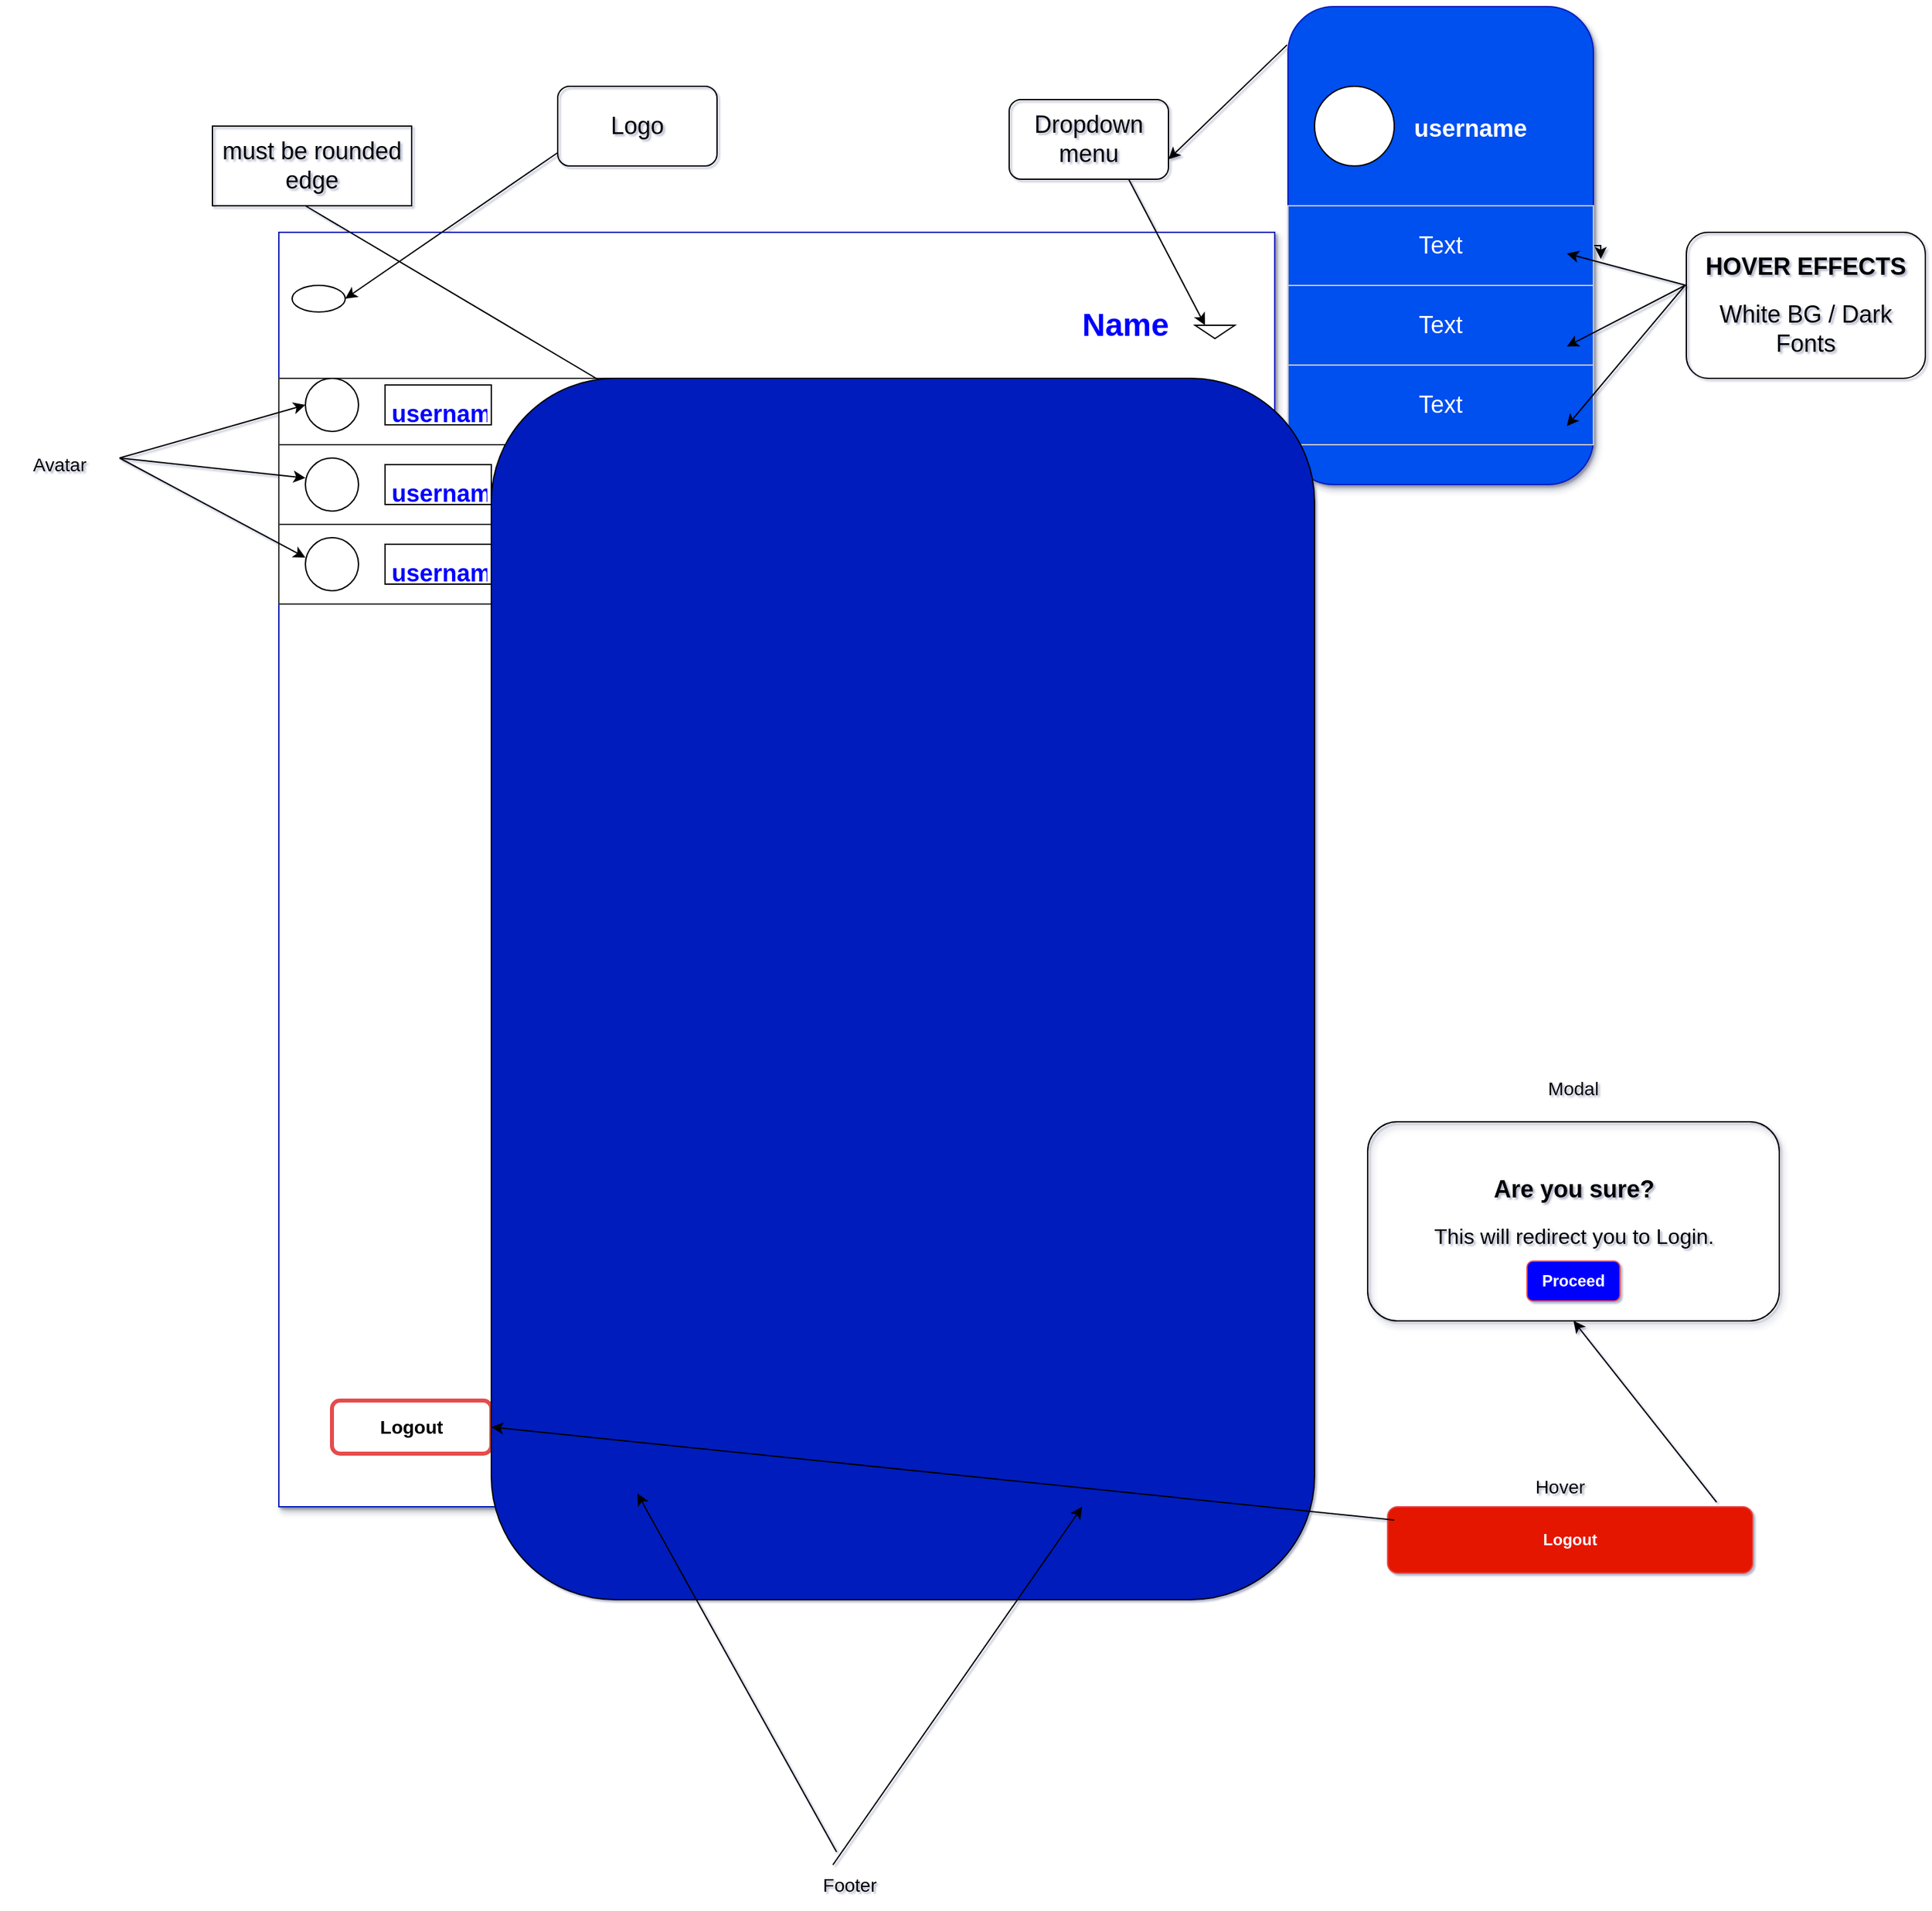 <mxfile version="22.0.8" type="device" pages="2">
  <diagram name="Page-1" id="lVLWoPq1EGlYc1PeNUr_">
    <mxGraphModel dx="2745" dy="2135" grid="1" gridSize="10" guides="1" tooltips="1" connect="1" arrows="1" fold="1" page="1" pageScale="1" pageWidth="850" pageHeight="1100" math="0" shadow="1">
      <root>
        <mxCell id="0" />
        <mxCell id="1" parent="0" />
        <mxCell id="vKxXAOoxF7x5TsDzAXHX-1" value="" style="rounded=0;whiteSpace=wrap;html=1;strokeColor=#001DBC;fillColor=#FFFFFF;fontColor=#ffffff;shadow=1;" parent="1" vertex="1">
          <mxGeometry x="70" y="-410" width="750" height="960" as="geometry" />
        </mxCell>
        <mxCell id="vKxXAOoxF7x5TsDzAXHX-7" value="" style="triangle;whiteSpace=wrap;html=1;align=center;verticalAlign=middle;fontFamily=Helvetica;fontSize=12;direction=south;fontColor=#0000FF;" parent="1" vertex="1">
          <mxGeometry x="760" y="-340" width="30" height="10" as="geometry" />
        </mxCell>
        <mxCell id="vKxXAOoxF7x5TsDzAXHX-8" value="&lt;h1&gt;&lt;font&gt;Name&lt;/font&gt;&lt;/h1&gt;" style="text;html=1;strokeColor=none;fillColor=none;spacing=5;spacingTop=-20;whiteSpace=wrap;overflow=hidden;rounded=0;fontSize=12;fontFamily=Helvetica;fontColor=#0000FF;" parent="1" vertex="1">
          <mxGeometry x="670" y="-360" width="80" height="30" as="geometry" />
        </mxCell>
        <mxCell id="vKxXAOoxF7x5TsDzAXHX-34" value="" style="rounded=0;whiteSpace=wrap;html=1;strokeColor=#303030;align=center;verticalAlign=middle;fontFamily=Helvetica;fontSize=12;fontColor=#000000;fillColor=none;" parent="1" vertex="1">
          <mxGeometry x="70" y="-300" width="260" height="50" as="geometry" />
        </mxCell>
        <mxCell id="vKxXAOoxF7x5TsDzAXHX-35" value="" style="rounded=0;whiteSpace=wrap;html=1;strokeColor=#303030;align=center;verticalAlign=middle;fontFamily=Helvetica;fontSize=12;fontColor=#000000;fillColor=none;" parent="1" vertex="1">
          <mxGeometry x="70" y="-250" width="200" height="60" as="geometry" />
        </mxCell>
        <mxCell id="vKxXAOoxF7x5TsDzAXHX-36" value="" style="rounded=0;whiteSpace=wrap;html=1;strokeColor=#303030;align=center;verticalAlign=middle;fontFamily=Helvetica;fontSize=12;fontColor=#000000;fillColor=none;" parent="1" vertex="1">
          <mxGeometry x="70" y="-190" width="200" height="60" as="geometry" />
        </mxCell>
        <mxCell id="vKxXAOoxF7x5TsDzAXHX-37" value="" style="ellipse;whiteSpace=wrap;html=1;aspect=fixed;align=center;verticalAlign=middle;fontFamily=Helvetica;fontSize=12;strokeColor=#000000;fontColor=#0000FF;" parent="1" vertex="1">
          <mxGeometry x="90" y="-300" width="40" height="40" as="geometry" />
        </mxCell>
        <mxCell id="vKxXAOoxF7x5TsDzAXHX-38" value="" style="ellipse;whiteSpace=wrap;html=1;aspect=fixed;align=center;verticalAlign=middle;fontFamily=Helvetica;fontSize=12;strokeColor=#000000;fontColor=#0000FF;" parent="1" vertex="1">
          <mxGeometry x="90" y="-240" width="40" height="40" as="geometry" />
        </mxCell>
        <mxCell id="vKxXAOoxF7x5TsDzAXHX-39" value="" style="ellipse;whiteSpace=wrap;html=1;aspect=fixed;align=center;verticalAlign=middle;fontFamily=Helvetica;fontSize=12;strokeColor=#000000;fontColor=#0000FF;" parent="1" vertex="1">
          <mxGeometry x="90" y="-180" width="40" height="40" as="geometry" />
        </mxCell>
        <mxCell id="vKxXAOoxF7x5TsDzAXHX-42" value="&lt;h1&gt;&lt;font style=&quot;font-size: 18px;&quot;&gt;username&lt;/font&gt;&lt;/h1&gt;" style="text;html=1;strokeColor=#000000;fillColor=none;spacing=5;spacingTop=-20;whiteSpace=wrap;overflow=hidden;rounded=0;fontSize=12;fontFamily=Helvetica;fontColor=#0000FF;" parent="1" vertex="1">
          <mxGeometry x="150" y="-295" width="80" height="30" as="geometry" />
        </mxCell>
        <mxCell id="vKxXAOoxF7x5TsDzAXHX-43" value="&lt;h1&gt;&lt;font style=&quot;font-size: 18px;&quot;&gt;username&lt;/font&gt;&lt;/h1&gt;" style="text;html=1;strokeColor=#000000;fillColor=none;spacing=5;spacingTop=-20;whiteSpace=wrap;overflow=hidden;rounded=0;fontSize=12;fontFamily=Helvetica;fontColor=#0000FF;" parent="1" vertex="1">
          <mxGeometry x="150" y="-175" width="80" height="30" as="geometry" />
        </mxCell>
        <mxCell id="vKxXAOoxF7x5TsDzAXHX-44" value="&lt;h1&gt;&lt;font style=&quot;font-size: 18px;&quot;&gt;username&lt;/font&gt;&lt;/h1&gt;" style="text;html=1;strokeColor=#000000;fillColor=none;spacing=5;spacingTop=-20;whiteSpace=wrap;overflow=hidden;rounded=0;fontSize=12;fontFamily=Helvetica;fontColor=#0000FF;" parent="1" vertex="1">
          <mxGeometry x="150" y="-235" width="80" height="30" as="geometry" />
        </mxCell>
        <mxCell id="vKxXAOoxF7x5TsDzAXHX-45" value="&lt;b&gt;&lt;font color=&quot;#000000&quot; style=&quot;font-size: 14px;&quot;&gt;Logout&lt;/font&gt;&lt;/b&gt;" style="rounded=1;whiteSpace=wrap;html=1;strokeColor=#e64c4c;align=center;verticalAlign=middle;fontFamily=Helvetica;fontSize=12;fillColor=none;fontColor=#ffffff;strokeWidth=3;" parent="1" vertex="1">
          <mxGeometry x="110" y="470" width="120" height="40" as="geometry" />
        </mxCell>
        <mxCell id="vKxXAOoxF7x5TsDzAXHX-46" value="" style="endArrow=classic;html=1;rounded=0;fontFamily=Helvetica;fontSize=12;fontColor=default;entryX=1;entryY=0.25;entryDx=0;entryDy=0;" parent="1" target="vKxXAOoxF7x5TsDzAXHX-34" edge="1">
          <mxGeometry width="50" height="50" relative="1" as="geometry">
            <mxPoint x="90" y="-430" as="sourcePoint" />
            <mxPoint x="170" y="-470" as="targetPoint" />
          </mxGeometry>
        </mxCell>
        <mxCell id="vKxXAOoxF7x5TsDzAXHX-47" value="&lt;font style=&quot;font-size: 18px;&quot;&gt;must be rounded edge&lt;/font&gt;" style="rounded=0;whiteSpace=wrap;html=1;strokeColor=default;align=center;verticalAlign=middle;fontFamily=Helvetica;fontSize=12;fontColor=default;fillColor=none;" parent="1" vertex="1">
          <mxGeometry x="20" y="-490" width="150" height="60" as="geometry" />
        </mxCell>
        <mxCell id="vKxXAOoxF7x5TsDzAXHX-48" value="" style="ellipse;whiteSpace=wrap;html=1;align=center;verticalAlign=middle;fontFamily=Helvetica;fontSize=12;" parent="1" vertex="1">
          <mxGeometry x="80" y="-370" width="40" height="20" as="geometry" />
        </mxCell>
        <mxCell id="vKxXAOoxF7x5TsDzAXHX-49" value="" style="endArrow=classic;html=1;rounded=0;fontFamily=Helvetica;fontSize=12;fontColor=default;entryX=1;entryY=0.5;entryDx=0;entryDy=0;" parent="1" target="vKxXAOoxF7x5TsDzAXHX-48" edge="1">
          <mxGeometry width="50" height="50" relative="1" as="geometry">
            <mxPoint x="280" y="-470" as="sourcePoint" />
            <mxPoint x="330" y="-520" as="targetPoint" />
          </mxGeometry>
        </mxCell>
        <mxCell id="vKxXAOoxF7x5TsDzAXHX-50" value="&lt;font style=&quot;font-size: 18px;&quot;&gt;Logo&lt;/font&gt;" style="rounded=1;whiteSpace=wrap;html=1;strokeColor=default;align=center;verticalAlign=middle;fontFamily=Helvetica;fontSize=12;fontColor=default;fillColor=none;" parent="1" vertex="1">
          <mxGeometry x="280" y="-520" width="120" height="60" as="geometry" />
        </mxCell>
        <mxCell id="w9ghKJOj-9DH3uNxo7DU-1" value="&lt;font style=&quot;font-size: 14px;&quot;&gt;&lt;i&gt;Privacy Policy&lt;/i&gt;&lt;/font&gt;" style="text;html=1;strokeColor=none;fillColor=none;align=center;verticalAlign=middle;whiteSpace=wrap;rounded=0;fontSize=12;fontFamily=Helvetica;fontColor=default;" parent="1" vertex="1">
          <mxGeometry x="265" y="510" width="150" height="30" as="geometry" />
        </mxCell>
        <mxCell id="w9ghKJOj-9DH3uNxo7DU-2" value="&lt;font style=&quot;font-size: 14px;&quot;&gt;&lt;i&gt;c 2023 CHATAPP&lt;/i&gt;&lt;/font&gt;" style="text;html=1;strokeColor=none;fillColor=none;align=center;verticalAlign=middle;whiteSpace=wrap;rounded=0;fontSize=12;fontFamily=Helvetica;fontColor=default;" parent="1" vertex="1">
          <mxGeometry x="600" y="510" width="150" height="30" as="geometry" />
        </mxCell>
        <mxCell id="of--WqFusbXO4hyjCrlu-4" value="" style="endArrow=classic;html=1;rounded=0;fontFamily=Helvetica;fontSize=12;fontColor=default;entryX=0;entryY=0.75;entryDx=0;entryDy=0;" parent="1" target="vKxXAOoxF7x5TsDzAXHX-7" edge="1">
          <mxGeometry width="50" height="50" relative="1" as="geometry">
            <mxPoint x="710" y="-450" as="sourcePoint" />
            <mxPoint x="770" y="-470" as="targetPoint" />
          </mxGeometry>
        </mxCell>
        <mxCell id="of--WqFusbXO4hyjCrlu-5" value="&lt;font style=&quot;font-size: 18px;&quot;&gt;Dropdown menu&lt;/font&gt;" style="rounded=1;whiteSpace=wrap;html=1;strokeColor=default;align=center;verticalAlign=middle;fontFamily=Helvetica;fontSize=12;fontColor=default;fillColor=none;" parent="1" vertex="1">
          <mxGeometry x="620" y="-510" width="120" height="60" as="geometry" />
        </mxCell>
        <mxCell id="of--WqFusbXO4hyjCrlu-6" value="" style="endArrow=classic;html=1;rounded=0;fontFamily=Helvetica;fontSize=12;fontColor=default;exitX=-0.003;exitY=0.08;exitDx=0;exitDy=0;exitPerimeter=0;entryX=1;entryY=0.75;entryDx=0;entryDy=0;" parent="1" source="of--WqFusbXO4hyjCrlu-7" target="of--WqFusbXO4hyjCrlu-5" edge="1">
          <mxGeometry width="50" height="50" relative="1" as="geometry">
            <mxPoint x="750" y="-465" as="sourcePoint" />
            <mxPoint x="1120" y="-306" as="targetPoint" />
          </mxGeometry>
        </mxCell>
        <mxCell id="of--WqFusbXO4hyjCrlu-7" value="" style="rounded=1;whiteSpace=wrap;html=1;strokeColor=#001DBC;align=center;verticalAlign=middle;fontFamily=Helvetica;fontSize=12;fontColor=#ffffff;fillColor=#0050ef;shadow=1;" parent="1" vertex="1">
          <mxGeometry x="830" y="-580" width="230" height="360" as="geometry" />
        </mxCell>
        <mxCell id="of--WqFusbXO4hyjCrlu-8" style="edgeStyle=orthogonalEdgeStyle;rounded=0;orthogonalLoop=1;jettySize=auto;html=1;exitX=1;exitY=0.5;exitDx=0;exitDy=0;entryX=1.024;entryY=0.528;entryDx=0;entryDy=0;entryPerimeter=0;fontFamily=Helvetica;fontSize=12;fontColor=default;" parent="1" source="of--WqFusbXO4hyjCrlu-7" target="of--WqFusbXO4hyjCrlu-7" edge="1">
          <mxGeometry relative="1" as="geometry" />
        </mxCell>
        <mxCell id="of--WqFusbXO4hyjCrlu-13" value="" style="rounded=0;whiteSpace=wrap;html=1;strokeColor=#C7C7C7;align=center;verticalAlign=middle;fontFamily=Helvetica;fontSize=12;fontColor=default;fillColor=none;" parent="1" vertex="1">
          <mxGeometry x="830" y="-430" width="230" height="60" as="geometry" />
        </mxCell>
        <mxCell id="of--WqFusbXO4hyjCrlu-14" value="" style="rounded=0;whiteSpace=wrap;html=1;strokeColor=#C7C7C7;align=center;verticalAlign=middle;fontFamily=Helvetica;fontSize=12;fontColor=default;fillColor=none;" parent="1" vertex="1">
          <mxGeometry x="830" y="-370" width="230" height="60" as="geometry" />
        </mxCell>
        <mxCell id="of--WqFusbXO4hyjCrlu-15" value="" style="rounded=0;whiteSpace=wrap;html=1;strokeColor=#C7C7C7;align=center;verticalAlign=middle;fontFamily=Helvetica;fontSize=12;fontColor=default;fillColor=none;" parent="1" vertex="1">
          <mxGeometry x="830" y="-310" width="230" height="60" as="geometry" />
        </mxCell>
        <mxCell id="of--WqFusbXO4hyjCrlu-18" value="" style="endArrow=classic;html=1;rounded=0;fontFamily=Helvetica;fontSize=12;fontColor=default;entryX=1;entryY=0.75;entryDx=0;entryDy=0;" parent="1" edge="1">
          <mxGeometry width="50" height="50" relative="1" as="geometry">
            <mxPoint x="1130" y="-370" as="sourcePoint" />
            <mxPoint x="1040" y="-394" as="targetPoint" />
          </mxGeometry>
        </mxCell>
        <mxCell id="of--WqFusbXO4hyjCrlu-19" value="" style="endArrow=classic;html=1;rounded=0;fontFamily=Helvetica;fontSize=12;fontColor=default;exitX=-0.003;exitY=0.08;exitDx=0;exitDy=0;exitPerimeter=0;entryX=1;entryY=0.75;entryDx=0;entryDy=0;" parent="1" edge="1">
          <mxGeometry width="50" height="50" relative="1" as="geometry">
            <mxPoint x="1129" y="-370" as="sourcePoint" />
            <mxPoint x="1040" y="-324" as="targetPoint" />
          </mxGeometry>
        </mxCell>
        <mxCell id="of--WqFusbXO4hyjCrlu-20" value="" style="endArrow=classic;html=1;rounded=0;fontFamily=Helvetica;fontSize=12;fontColor=default;entryX=1;entryY=0.75;entryDx=0;entryDy=0;" parent="1" edge="1">
          <mxGeometry width="50" height="50" relative="1" as="geometry">
            <mxPoint x="1129" y="-370" as="sourcePoint" />
            <mxPoint x="1040" y="-264" as="targetPoint" />
          </mxGeometry>
        </mxCell>
        <mxCell id="of--WqFusbXO4hyjCrlu-21" value="&lt;b&gt;&lt;font style=&quot;font-size: 18px;&quot;&gt;HOVER EFFECTS&lt;br&gt;&lt;/font&gt;&lt;/b&gt;&lt;br&gt;&lt;font style=&quot;font-size: 18px;&quot;&gt;White BG / Dark Fonts&lt;/font&gt;" style="rounded=1;whiteSpace=wrap;html=1;strokeColor=default;align=center;verticalAlign=middle;fontFamily=Helvetica;fontSize=12;fontColor=default;fillColor=none;" parent="1" vertex="1">
          <mxGeometry x="1130" y="-410" width="180" height="110" as="geometry" />
        </mxCell>
        <mxCell id="of--WqFusbXO4hyjCrlu-22" value="&lt;font color=&quot;#ffffff&quot; style=&quot;font-size: 18px;&quot;&gt;Text&lt;/font&gt;" style="text;html=1;strokeColor=none;fillColor=none;align=center;verticalAlign=middle;whiteSpace=wrap;rounded=0;fontSize=12;fontFamily=Helvetica;fontColor=default;" parent="1" vertex="1">
          <mxGeometry x="915" y="-415" width="60" height="30" as="geometry" />
        </mxCell>
        <mxCell id="of--WqFusbXO4hyjCrlu-25" value="" style="ellipse;whiteSpace=wrap;html=1;aspect=fixed;align=center;verticalAlign=middle;fontFamily=Helvetica;fontSize=12;" parent="1" vertex="1">
          <mxGeometry x="850" y="-520" width="60" height="60" as="geometry" />
        </mxCell>
        <mxCell id="of--WqFusbXO4hyjCrlu-26" value="&lt;h1&gt;&lt;font color=&quot;#ffffff&quot; style=&quot;font-size: 18px;&quot;&gt;username&lt;/font&gt;&lt;/h1&gt;" style="text;html=1;strokeColor=none;fillColor=none;spacing=5;spacingTop=-20;whiteSpace=wrap;overflow=hidden;rounded=0;fontSize=12;fontFamily=Helvetica;fontColor=default;" parent="1" vertex="1">
          <mxGeometry x="920" y="-510" width="100" height="30" as="geometry" />
        </mxCell>
        <mxCell id="of--WqFusbXO4hyjCrlu-27" value="&lt;font color=&quot;#ffffff&quot; style=&quot;font-size: 18px;&quot;&gt;Text&lt;/font&gt;" style="text;html=1;strokeColor=none;fillColor=none;align=center;verticalAlign=middle;whiteSpace=wrap;rounded=0;fontSize=12;fontFamily=Helvetica;fontColor=default;" parent="1" vertex="1">
          <mxGeometry x="915" y="-295" width="60" height="30" as="geometry" />
        </mxCell>
        <mxCell id="of--WqFusbXO4hyjCrlu-28" value="&lt;font color=&quot;#ffffff&quot; style=&quot;font-size: 18px;&quot;&gt;Text&lt;/font&gt;" style="text;html=1;strokeColor=none;fillColor=none;align=center;verticalAlign=middle;whiteSpace=wrap;rounded=0;fontSize=12;fontFamily=Helvetica;fontColor=default;" parent="1" vertex="1">
          <mxGeometry x="915" y="-355" width="60" height="30" as="geometry" />
        </mxCell>
        <mxCell id="of--WqFusbXO4hyjCrlu-30" value="" style="rounded=1;whiteSpace=wrap;html=1;strokeColor=#000000;align=center;verticalAlign=middle;fontFamily=Helvetica;fontSize=12;fontColor=default;fillColor=none;shadow=1;" parent="1" vertex="1">
          <mxGeometry x="890" y="260" width="310" height="150" as="geometry" />
        </mxCell>
        <mxCell id="of--WqFusbXO4hyjCrlu-31" value="&lt;font style=&quot;font-size: 14px;&quot;&gt;Modal&lt;/font&gt;" style="text;html=1;strokeColor=none;fillColor=none;align=center;verticalAlign=middle;whiteSpace=wrap;rounded=0;fontSize=12;fontFamily=Helvetica;fontColor=default;" parent="1" vertex="1">
          <mxGeometry x="970" y="220" width="150" height="30" as="geometry" />
        </mxCell>
        <mxCell id="of--WqFusbXO4hyjCrlu-32" value="&lt;font style=&quot;&quot;&gt;&lt;b style=&quot;&quot;&gt;&lt;font style=&quot;font-size: 18px;&quot;&gt;Are you sure?&lt;/font&gt;&lt;/b&gt;&lt;br&gt;&lt;br&gt;&lt;font size=&quot;3&quot;&gt;This will redirect you to Login.&lt;/font&gt;&lt;br&gt;&lt;/font&gt;" style="text;html=1;strokeColor=none;fillColor=none;align=center;verticalAlign=middle;whiteSpace=wrap;rounded=0;fontSize=12;fontFamily=Helvetica;fontColor=default;" parent="1" vertex="1">
          <mxGeometry x="897.5" y="290" width="295" height="75" as="geometry" />
        </mxCell>
        <mxCell id="of--WqFusbXO4hyjCrlu-34" value="&lt;b style=&quot;border-color: var(--border-color);&quot;&gt;Proceed&lt;/b&gt;" style="rounded=1;whiteSpace=wrap;html=1;strokeColor=#e64c4c;align=center;verticalAlign=middle;fontFamily=Helvetica;fontSize=12;fillColor=#0000FF;fontColor=#ffffff;" parent="1" vertex="1">
          <mxGeometry x="1010" y="365" width="70" height="30" as="geometry" />
        </mxCell>
        <mxCell id="of--WqFusbXO4hyjCrlu-35" value="&lt;b style=&quot;border-color: var(--border-color);&quot;&gt;Logout&lt;/b&gt;" style="rounded=1;whiteSpace=wrap;html=1;strokeColor=#e64c4c;align=center;verticalAlign=middle;fontFamily=Helvetica;fontSize=12;fillColor=#e51400;fontColor=#ffffff;" parent="1" vertex="1">
          <mxGeometry x="905" y="550" width="275" height="50" as="geometry" />
        </mxCell>
        <mxCell id="of--WqFusbXO4hyjCrlu-36" value="&lt;font style=&quot;font-size: 14px;&quot;&gt;Hover&lt;/font&gt;" style="text;html=1;strokeColor=none;fillColor=none;align=center;verticalAlign=middle;whiteSpace=wrap;rounded=0;fontSize=12;fontFamily=Helvetica;fontColor=default;" parent="1" vertex="1">
          <mxGeometry x="960" y="520" width="150" height="30" as="geometry" />
        </mxCell>
        <mxCell id="of--WqFusbXO4hyjCrlu-37" value="" style="endArrow=classic;html=1;rounded=0;fontFamily=Helvetica;fontSize=12;fontColor=default;entryX=0.5;entryY=1;entryDx=0;entryDy=0;exitX=0.901;exitY=-0.069;exitDx=0;exitDy=0;exitPerimeter=0;" parent="1" source="of--WqFusbXO4hyjCrlu-35" target="of--WqFusbXO4hyjCrlu-30" edge="1">
          <mxGeometry width="50" height="50" relative="1" as="geometry">
            <mxPoint x="1190" y="480" as="sourcePoint" />
            <mxPoint x="950" y="450" as="targetPoint" />
          </mxGeometry>
        </mxCell>
        <mxCell id="of--WqFusbXO4hyjCrlu-39" value="" style="endArrow=classic;html=1;rounded=0;fontFamily=Helvetica;fontSize=12;fontColor=default;entryX=1;entryY=0.25;entryDx=0;entryDy=0;strokeColor=#000000;" parent="1" edge="1">
          <mxGeometry width="50" height="50" relative="1" as="geometry">
            <mxPoint x="-50" y="-240" as="sourcePoint" />
            <mxPoint x="90" y="-225" as="targetPoint" />
          </mxGeometry>
        </mxCell>
        <mxCell id="of--WqFusbXO4hyjCrlu-40" value="" style="endArrow=classic;html=1;rounded=0;fontFamily=Helvetica;fontSize=12;fontColor=default;entryX=0;entryY=0.5;entryDx=0;entryDy=0;strokeColor=#000000;" parent="1" target="vKxXAOoxF7x5TsDzAXHX-37" edge="1">
          <mxGeometry width="50" height="50" relative="1" as="geometry">
            <mxPoint x="-50" y="-240" as="sourcePoint" />
            <mxPoint x="100" y="-262.5" as="targetPoint" />
          </mxGeometry>
        </mxCell>
        <mxCell id="of--WqFusbXO4hyjCrlu-41" value="" style="endArrow=classic;html=1;rounded=0;fontFamily=Helvetica;fontSize=12;fontColor=default;entryX=1;entryY=0.25;entryDx=0;entryDy=0;strokeColor=#000000;" parent="1" edge="1">
          <mxGeometry width="50" height="50" relative="1" as="geometry">
            <mxPoint x="-50" y="-240" as="sourcePoint" />
            <mxPoint x="90" y="-165" as="targetPoint" />
          </mxGeometry>
        </mxCell>
        <mxCell id="of--WqFusbXO4hyjCrlu-42" value="&lt;font style=&quot;font-size: 14px;&quot;&gt;Avatar&lt;/font&gt;" style="text;html=1;strokeColor=none;fillColor=none;align=center;verticalAlign=middle;whiteSpace=wrap;rounded=0;fontSize=12;fontFamily=Helvetica;fontColor=default;" parent="1" vertex="1">
          <mxGeometry x="-140" y="-250" width="90" height="30" as="geometry" />
        </mxCell>
        <mxCell id="of--WqFusbXO4hyjCrlu-43" value="&lt;font style=&quot;font-size: 14px;&quot;&gt;Footer&lt;/font&gt;" style="text;html=1;strokeColor=none;fillColor=none;align=center;verticalAlign=middle;whiteSpace=wrap;rounded=0;fontSize=12;fontFamily=Helvetica;fontColor=default;" parent="1" vertex="1">
          <mxGeometry x="425" y="820" width="150" height="30" as="geometry" />
        </mxCell>
        <mxCell id="8E0dtT7NyN2146FydyYh-1" value="" style="rounded=1;whiteSpace=wrap;html=1;fillColor=#001DBC;" vertex="1" parent="1">
          <mxGeometry x="230" y="-300" width="620" height="920" as="geometry" />
        </mxCell>
        <mxCell id="of--WqFusbXO4hyjCrlu-2" value="" style="endArrow=classic;html=1;rounded=0;fontFamily=Helvetica;fontSize=12;fontColor=default;entryX=1;entryY=0.5;entryDx=0;entryDy=0;" parent="1" target="vKxXAOoxF7x5TsDzAXHX-45" edge="1">
          <mxGeometry width="50" height="50" relative="1" as="geometry">
            <mxPoint x="910" y="560" as="sourcePoint" />
            <mxPoint x="524.909" y="170" as="targetPoint" />
          </mxGeometry>
        </mxCell>
        <mxCell id="of--WqFusbXO4hyjCrlu-29" value="" style="endArrow=classic;html=1;rounded=0;fontFamily=Helvetica;fontSize=12;fontColor=default;exitX=0.415;exitY=-0.008;exitDx=0;exitDy=0;exitPerimeter=0;" parent="1" source="of--WqFusbXO4hyjCrlu-43" edge="1">
          <mxGeometry width="50" height="50" relative="1" as="geometry">
            <mxPoint x="500" y="810" as="sourcePoint" />
            <mxPoint x="675" y="550" as="targetPoint" />
          </mxGeometry>
        </mxCell>
        <mxCell id="of--WqFusbXO4hyjCrlu-1" value="" style="endArrow=classic;html=1;rounded=0;fontFamily=Helvetica;fontSize=12;fontColor=default;entryX=0.5;entryY=1;entryDx=0;entryDy=0;" parent="1" target="w9ghKJOj-9DH3uNxo7DU-1" edge="1">
          <mxGeometry width="50" height="50" relative="1" as="geometry">
            <mxPoint x="490" y="810" as="sourcePoint" />
            <mxPoint x="475" y="660" as="targetPoint" />
          </mxGeometry>
        </mxCell>
      </root>
    </mxGraphModel>
  </diagram>
  <diagram id="YSJ8xJ7dXc2SwB4g6aOj" name="Page-2">
    <mxGraphModel dx="1042" dy="569" grid="1" gridSize="10" guides="1" tooltips="1" connect="1" arrows="1" fold="1" page="1" pageScale="1" pageWidth="850" pageHeight="1100" math="0" shadow="0">
      <root>
        <mxCell id="0" />
        <mxCell id="1" parent="0" />
      </root>
    </mxGraphModel>
  </diagram>
</mxfile>
